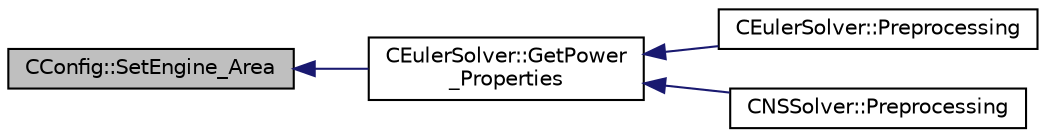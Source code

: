 digraph "CConfig::SetEngine_Area"
{
  edge [fontname="Helvetica",fontsize="10",labelfontname="Helvetica",labelfontsize="10"];
  node [fontname="Helvetica",fontsize="10",shape=record];
  rankdir="LR";
  Node14476 [label="CConfig::SetEngine_Area",height=0.2,width=0.4,color="black", fillcolor="grey75", style="filled", fontcolor="black"];
  Node14476 -> Node14477 [dir="back",color="midnightblue",fontsize="10",style="solid",fontname="Helvetica"];
  Node14477 [label="CEulerSolver::GetPower\l_Properties",height=0.2,width=0.4,color="black", fillcolor="white", style="filled",URL="$class_c_euler_solver.html#ad8b538a82e5a7a7e3903ec29954b1d07",tooltip="Compute the Fan face Mach number. "];
  Node14477 -> Node14478 [dir="back",color="midnightblue",fontsize="10",style="solid",fontname="Helvetica"];
  Node14478 [label="CEulerSolver::Preprocessing",height=0.2,width=0.4,color="black", fillcolor="white", style="filled",URL="$class_c_euler_solver.html#a8b89e1bfce33284c2d8f5f00f82f3f3f",tooltip="Compute primitive variables and their gradients. "];
  Node14477 -> Node14479 [dir="back",color="midnightblue",fontsize="10",style="solid",fontname="Helvetica"];
  Node14479 [label="CNSSolver::Preprocessing",height=0.2,width=0.4,color="black", fillcolor="white", style="filled",URL="$class_c_n_s_solver.html#a028c83d18cf8520dff2f9628d8a04e4b",tooltip="Restart residual and compute gradients. "];
}
